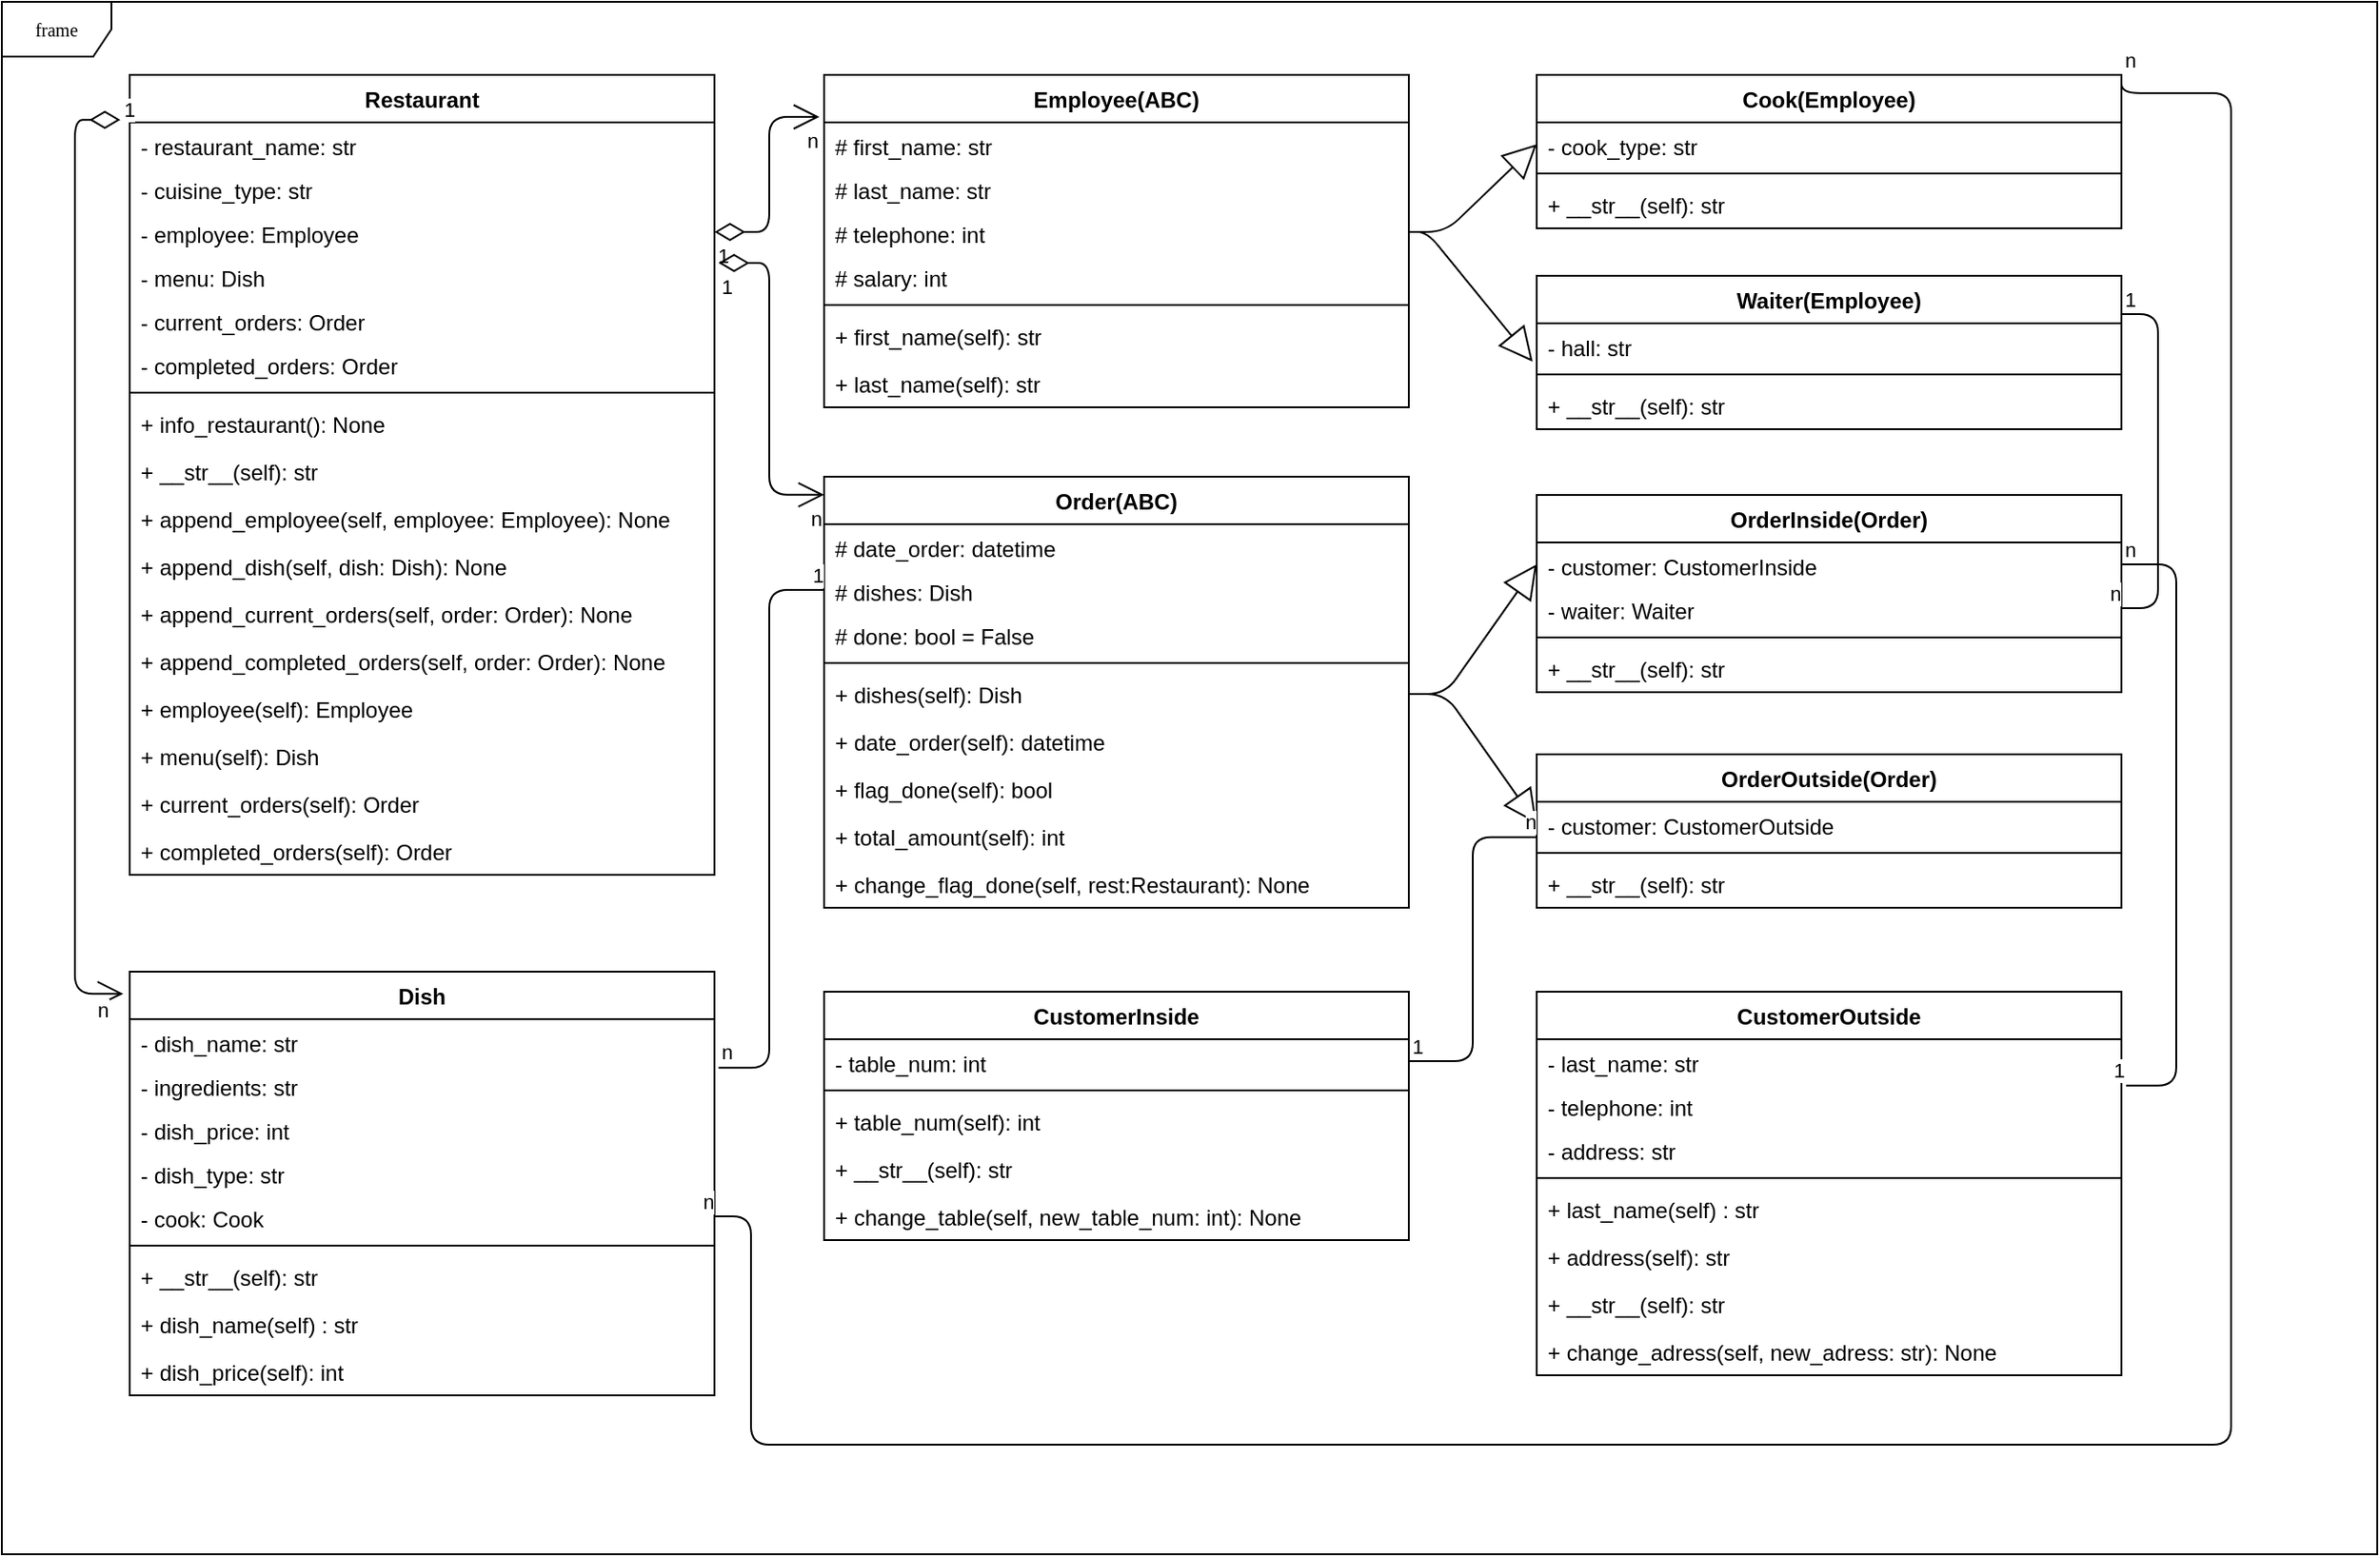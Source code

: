 <mxfile version="14.6.11" type="device"><diagram name="Page-1" id="c4acf3e9-155e-7222-9cf6-157b1a14988f"><mxGraphModel dx="2333" dy="1883" grid="1" gridSize="10" guides="1" tooltips="1" connect="1" arrows="1" fold="1" page="1" pageScale="1" pageWidth="850" pageHeight="1100" background="#ffffff" math="0" shadow="0"><root><mxCell id="0"/><mxCell id="1" parent="0"/><mxCell id="17acba5748e5396b-1" value="frame" style="shape=umlFrame;whiteSpace=wrap;html=1;rounded=0;shadow=0;comic=0;labelBackgroundColor=none;strokeWidth=1;fontFamily=Verdana;fontSize=10;align=center;" parent="1" vertex="1"><mxGeometry x="-120" y="-80" width="1300" height="850" as="geometry"/></mxCell><mxCell id="kHCoqNERjX9AidSTLzaR-5" value="Restaurant" style="swimlane;fontStyle=1;align=center;verticalAlign=top;childLayout=stackLayout;horizontal=1;startSize=26;horizontalStack=0;resizeParent=1;resizeParentMax=0;resizeLast=0;collapsible=1;marginBottom=0;" parent="1" vertex="1"><mxGeometry x="-50" y="-40" width="320" height="438" as="geometry"/></mxCell><mxCell id="kHCoqNERjX9AidSTLzaR-6" value="- restaurant_name: str" style="text;strokeColor=none;fillColor=none;align=left;verticalAlign=top;spacingLeft=4;spacingRight=4;overflow=hidden;rotatable=0;points=[[0,0.5],[1,0.5]];portConstraint=eastwest;" parent="kHCoqNERjX9AidSTLzaR-5" vertex="1"><mxGeometry y="26" width="320" height="24" as="geometry"/></mxCell><mxCell id="kHCoqNERjX9AidSTLzaR-12" value="- cuisine_type: str" style="text;strokeColor=none;fillColor=none;align=left;verticalAlign=top;spacingLeft=4;spacingRight=4;overflow=hidden;rotatable=0;points=[[0,0.5],[1,0.5]];portConstraint=eastwest;" parent="kHCoqNERjX9AidSTLzaR-5" vertex="1"><mxGeometry y="50" width="320" height="24" as="geometry"/></mxCell><mxCell id="kHCoqNERjX9AidSTLzaR-11" value="- employee: Employee" style="text;strokeColor=none;fillColor=none;align=left;verticalAlign=top;spacingLeft=4;spacingRight=4;overflow=hidden;rotatable=0;points=[[0,0.5],[1,0.5]];portConstraint=eastwest;" parent="kHCoqNERjX9AidSTLzaR-5" vertex="1"><mxGeometry y="74" width="320" height="24" as="geometry"/></mxCell><mxCell id="kHCoqNERjX9AidSTLzaR-15" value="- menu: Dish" style="text;strokeColor=none;fillColor=none;align=left;verticalAlign=top;spacingLeft=4;spacingRight=4;overflow=hidden;rotatable=0;points=[[0,0.5],[1,0.5]];portConstraint=eastwest;" parent="kHCoqNERjX9AidSTLzaR-5" vertex="1"><mxGeometry y="98" width="320" height="24" as="geometry"/></mxCell><mxCell id="kHCoqNERjX9AidSTLzaR-14" value="- current_orders: Order" style="text;strokeColor=none;fillColor=none;align=left;verticalAlign=top;spacingLeft=4;spacingRight=4;overflow=hidden;rotatable=0;points=[[0,0.5],[1,0.5]];portConstraint=eastwest;" parent="kHCoqNERjX9AidSTLzaR-5" vertex="1"><mxGeometry y="122" width="320" height="24" as="geometry"/></mxCell><mxCell id="kHCoqNERjX9AidSTLzaR-13" value="- completed_orders: Order" style="text;strokeColor=none;fillColor=none;align=left;verticalAlign=top;spacingLeft=4;spacingRight=4;overflow=hidden;rotatable=0;points=[[0,0.5],[1,0.5]];portConstraint=eastwest;" parent="kHCoqNERjX9AidSTLzaR-5" vertex="1"><mxGeometry y="146" width="320" height="24" as="geometry"/></mxCell><mxCell id="kHCoqNERjX9AidSTLzaR-7" value="" style="line;strokeWidth=1;fillColor=none;align=left;verticalAlign=middle;spacingTop=-1;spacingLeft=3;spacingRight=3;rotatable=0;labelPosition=right;points=[];portConstraint=eastwest;" parent="kHCoqNERjX9AidSTLzaR-5" vertex="1"><mxGeometry y="170" width="320" height="8" as="geometry"/></mxCell><mxCell id="kHCoqNERjX9AidSTLzaR-8" value="+ info_restaurant(): None " style="text;strokeColor=none;fillColor=none;align=left;verticalAlign=top;spacingLeft=4;spacingRight=4;overflow=hidden;rotatable=0;points=[[0,0.5],[1,0.5]];portConstraint=eastwest;" parent="kHCoqNERjX9AidSTLzaR-5" vertex="1"><mxGeometry y="178" width="320" height="26" as="geometry"/></mxCell><mxCell id="kHCoqNERjX9AidSTLzaR-17" value="+ __str__(self): str " style="text;strokeColor=none;fillColor=none;align=left;verticalAlign=top;spacingLeft=4;spacingRight=4;overflow=hidden;rotatable=0;points=[[0,0.5],[1,0.5]];portConstraint=eastwest;" parent="kHCoqNERjX9AidSTLzaR-5" vertex="1"><mxGeometry y="204" width="320" height="26" as="geometry"/></mxCell><mxCell id="kHCoqNERjX9AidSTLzaR-16" value="+ append_employee(self, employee: Employee): None" style="text;strokeColor=none;fillColor=none;align=left;verticalAlign=top;spacingLeft=4;spacingRight=4;overflow=hidden;rotatable=0;points=[[0,0.5],[1,0.5]];portConstraint=eastwest;" parent="kHCoqNERjX9AidSTLzaR-5" vertex="1"><mxGeometry y="230" width="320" height="26" as="geometry"/></mxCell><mxCell id="kHCoqNERjX9AidSTLzaR-31" value="+ append_dish(self, dish: Dish): None" style="text;strokeColor=none;fillColor=none;align=left;verticalAlign=top;spacingLeft=4;spacingRight=4;overflow=hidden;rotatable=0;points=[[0,0.5],[1,0.5]];portConstraint=eastwest;" parent="kHCoqNERjX9AidSTLzaR-5" vertex="1"><mxGeometry y="256" width="320" height="26" as="geometry"/></mxCell><mxCell id="kHCoqNERjX9AidSTLzaR-29" value="+ append_current_orders(self, order: Order): None " style="text;strokeColor=none;fillColor=none;align=left;verticalAlign=top;spacingLeft=4;spacingRight=4;overflow=hidden;rotatable=0;points=[[0,0.5],[1,0.5]];portConstraint=eastwest;" parent="kHCoqNERjX9AidSTLzaR-5" vertex="1"><mxGeometry y="282" width="320" height="26" as="geometry"/></mxCell><mxCell id="kHCoqNERjX9AidSTLzaR-32" value="+ append_completed_orders(self, order: Order): None " style="text;strokeColor=none;fillColor=none;align=left;verticalAlign=top;spacingLeft=4;spacingRight=4;overflow=hidden;rotatable=0;points=[[0,0.5],[1,0.5]];portConstraint=eastwest;" parent="kHCoqNERjX9AidSTLzaR-5" vertex="1"><mxGeometry y="308" width="320" height="26" as="geometry"/></mxCell><mxCell id="kHCoqNERjX9AidSTLzaR-33" value="+ employee(self): Employee" style="text;strokeColor=none;fillColor=none;align=left;verticalAlign=top;spacingLeft=4;spacingRight=4;overflow=hidden;rotatable=0;points=[[0,0.5],[1,0.5]];portConstraint=eastwest;" parent="kHCoqNERjX9AidSTLzaR-5" vertex="1"><mxGeometry y="334" width="320" height="26" as="geometry"/></mxCell><mxCell id="kHCoqNERjX9AidSTLzaR-34" value="+ menu(self): Dish" style="text;strokeColor=none;fillColor=none;align=left;verticalAlign=top;spacingLeft=4;spacingRight=4;overflow=hidden;rotatable=0;points=[[0,0.5],[1,0.5]];portConstraint=eastwest;" parent="kHCoqNERjX9AidSTLzaR-5" vertex="1"><mxGeometry y="360" width="320" height="26" as="geometry"/></mxCell><mxCell id="kHCoqNERjX9AidSTLzaR-30" value="+ current_orders(self): Order" style="text;strokeColor=none;fillColor=none;align=left;verticalAlign=top;spacingLeft=4;spacingRight=4;overflow=hidden;rotatable=0;points=[[0,0.5],[1,0.5]];portConstraint=eastwest;" parent="kHCoqNERjX9AidSTLzaR-5" vertex="1"><mxGeometry y="386" width="320" height="26" as="geometry"/></mxCell><mxCell id="kHCoqNERjX9AidSTLzaR-35" value="+ completed_orders(self): Order" style="text;strokeColor=none;fillColor=none;align=left;verticalAlign=top;spacingLeft=4;spacingRight=4;overflow=hidden;rotatable=0;points=[[0,0.5],[1,0.5]];portConstraint=eastwest;" parent="kHCoqNERjX9AidSTLzaR-5" vertex="1"><mxGeometry y="412" width="320" height="26" as="geometry"/></mxCell><mxCell id="kHCoqNERjX9AidSTLzaR-36" value="CustomerOutside" style="swimlane;fontStyle=1;align=center;verticalAlign=top;childLayout=stackLayout;horizontal=1;startSize=26;horizontalStack=0;resizeParent=1;resizeParentMax=0;resizeLast=0;collapsible=1;marginBottom=0;" parent="1" vertex="1"><mxGeometry x="720" y="462" width="320" height="210" as="geometry"/></mxCell><mxCell id="kHCoqNERjX9AidSTLzaR-37" value="- last_name: str" style="text;strokeColor=none;fillColor=none;align=left;verticalAlign=top;spacingLeft=4;spacingRight=4;overflow=hidden;rotatable=0;points=[[0,0.5],[1,0.5]];portConstraint=eastwest;" parent="kHCoqNERjX9AidSTLzaR-36" vertex="1"><mxGeometry y="26" width="320" height="24" as="geometry"/></mxCell><mxCell id="kHCoqNERjX9AidSTLzaR-38" value="- telephone: int" style="text;strokeColor=none;fillColor=none;align=left;verticalAlign=top;spacingLeft=4;spacingRight=4;overflow=hidden;rotatable=0;points=[[0,0.5],[1,0.5]];portConstraint=eastwest;" parent="kHCoqNERjX9AidSTLzaR-36" vertex="1"><mxGeometry y="50" width="320" height="24" as="geometry"/></mxCell><mxCell id="kHCoqNERjX9AidSTLzaR-39" value="- address: str" style="text;strokeColor=none;fillColor=none;align=left;verticalAlign=top;spacingLeft=4;spacingRight=4;overflow=hidden;rotatable=0;points=[[0,0.5],[1,0.5]];portConstraint=eastwest;" parent="kHCoqNERjX9AidSTLzaR-36" vertex="1"><mxGeometry y="74" width="320" height="24" as="geometry"/></mxCell><mxCell id="kHCoqNERjX9AidSTLzaR-43" value="" style="line;strokeWidth=1;fillColor=none;align=left;verticalAlign=middle;spacingTop=-1;spacingLeft=3;spacingRight=3;rotatable=0;labelPosition=right;points=[];portConstraint=eastwest;" parent="kHCoqNERjX9AidSTLzaR-36" vertex="1"><mxGeometry y="98" width="320" height="8" as="geometry"/></mxCell><mxCell id="kHCoqNERjX9AidSTLzaR-44" value="+ last_name(self) : str" style="text;strokeColor=none;fillColor=none;align=left;verticalAlign=top;spacingLeft=4;spacingRight=4;overflow=hidden;rotatable=0;points=[[0,0.5],[1,0.5]];portConstraint=eastwest;" parent="kHCoqNERjX9AidSTLzaR-36" vertex="1"><mxGeometry y="106" width="320" height="26" as="geometry"/></mxCell><mxCell id="kHCoqNERjX9AidSTLzaR-45" value="+ address(self): str " style="text;strokeColor=none;fillColor=none;align=left;verticalAlign=top;spacingLeft=4;spacingRight=4;overflow=hidden;rotatable=0;points=[[0,0.5],[1,0.5]];portConstraint=eastwest;" parent="kHCoqNERjX9AidSTLzaR-36" vertex="1"><mxGeometry y="132" width="320" height="26" as="geometry"/></mxCell><mxCell id="kHCoqNERjX9AidSTLzaR-46" value="+ __str__(self): str" style="text;strokeColor=none;fillColor=none;align=left;verticalAlign=top;spacingLeft=4;spacingRight=4;overflow=hidden;rotatable=0;points=[[0,0.5],[1,0.5]];portConstraint=eastwest;" parent="kHCoqNERjX9AidSTLzaR-36" vertex="1"><mxGeometry y="158" width="320" height="26" as="geometry"/></mxCell><mxCell id="kHCoqNERjX9AidSTLzaR-47" value="+ change_adress(self, new_adress: str): None" style="text;strokeColor=none;fillColor=none;align=left;verticalAlign=top;spacingLeft=4;spacingRight=4;overflow=hidden;rotatable=0;points=[[0,0.5],[1,0.5]];portConstraint=eastwest;" parent="kHCoqNERjX9AidSTLzaR-36" vertex="1"><mxGeometry y="184" width="320" height="26" as="geometry"/></mxCell><mxCell id="kHCoqNERjX9AidSTLzaR-54" value="CustomerInside" style="swimlane;fontStyle=1;align=center;verticalAlign=top;childLayout=stackLayout;horizontal=1;startSize=26;horizontalStack=0;resizeParent=1;resizeParentMax=0;resizeLast=0;collapsible=1;marginBottom=0;" parent="1" vertex="1"><mxGeometry x="330" y="462" width="320" height="136" as="geometry"/></mxCell><mxCell id="kHCoqNERjX9AidSTLzaR-55" value="- table_num: int" style="text;strokeColor=none;fillColor=none;align=left;verticalAlign=top;spacingLeft=4;spacingRight=4;overflow=hidden;rotatable=0;points=[[0,0.5],[1,0.5]];portConstraint=eastwest;" parent="kHCoqNERjX9AidSTLzaR-54" vertex="1"><mxGeometry y="26" width="320" height="24" as="geometry"/></mxCell><mxCell id="kHCoqNERjX9AidSTLzaR-58" value="" style="line;strokeWidth=1;fillColor=none;align=left;verticalAlign=middle;spacingTop=-1;spacingLeft=3;spacingRight=3;rotatable=0;labelPosition=right;points=[];portConstraint=eastwest;" parent="kHCoqNERjX9AidSTLzaR-54" vertex="1"><mxGeometry y="50" width="320" height="8" as="geometry"/></mxCell><mxCell id="kHCoqNERjX9AidSTLzaR-59" value="+ table_num(self): int" style="text;strokeColor=none;fillColor=none;align=left;verticalAlign=top;spacingLeft=4;spacingRight=4;overflow=hidden;rotatable=0;points=[[0,0.5],[1,0.5]];portConstraint=eastwest;" parent="kHCoqNERjX9AidSTLzaR-54" vertex="1"><mxGeometry y="58" width="320" height="26" as="geometry"/></mxCell><mxCell id="kHCoqNERjX9AidSTLzaR-61" value="+ __str__(self): str" style="text;strokeColor=none;fillColor=none;align=left;verticalAlign=top;spacingLeft=4;spacingRight=4;overflow=hidden;rotatable=0;points=[[0,0.5],[1,0.5]];portConstraint=eastwest;" parent="kHCoqNERjX9AidSTLzaR-54" vertex="1"><mxGeometry y="84" width="320" height="26" as="geometry"/></mxCell><mxCell id="kHCoqNERjX9AidSTLzaR-62" value="+ change_table(self, new_table_num: int): None" style="text;strokeColor=none;fillColor=none;align=left;verticalAlign=top;spacingLeft=4;spacingRight=4;overflow=hidden;rotatable=0;points=[[0,0.5],[1,0.5]];portConstraint=eastwest;" parent="kHCoqNERjX9AidSTLzaR-54" vertex="1"><mxGeometry y="110" width="320" height="26" as="geometry"/></mxCell><mxCell id="kHCoqNERjX9AidSTLzaR-73" value="Cook(Employee)" style="swimlane;fontStyle=1;align=center;verticalAlign=top;childLayout=stackLayout;horizontal=1;startSize=26;horizontalStack=0;resizeParent=1;resizeParentMax=0;resizeLast=0;collapsible=1;marginBottom=0;" parent="1" vertex="1"><mxGeometry x="720" y="-40" width="320" height="84" as="geometry"/></mxCell><mxCell id="kHCoqNERjX9AidSTLzaR-77" value="- cook_type: str" style="text;strokeColor=none;fillColor=none;align=left;verticalAlign=top;spacingLeft=4;spacingRight=4;overflow=hidden;rotatable=0;points=[[0,0.5],[1,0.5]];portConstraint=eastwest;" parent="kHCoqNERjX9AidSTLzaR-73" vertex="1"><mxGeometry y="26" width="320" height="24" as="geometry"/></mxCell><mxCell id="kHCoqNERjX9AidSTLzaR-78" value="" style="line;strokeWidth=1;fillColor=none;align=left;verticalAlign=middle;spacingTop=-1;spacingLeft=3;spacingRight=3;rotatable=0;labelPosition=right;points=[];portConstraint=eastwest;" parent="kHCoqNERjX9AidSTLzaR-73" vertex="1"><mxGeometry y="50" width="320" height="8" as="geometry"/></mxCell><mxCell id="kHCoqNERjX9AidSTLzaR-82" value="+ __str__(self): str" style="text;strokeColor=none;fillColor=none;align=left;verticalAlign=top;spacingLeft=4;spacingRight=4;overflow=hidden;rotatable=0;points=[[0,0.5],[1,0.5]];portConstraint=eastwest;" parent="kHCoqNERjX9AidSTLzaR-73" vertex="1"><mxGeometry y="58" width="320" height="26" as="geometry"/></mxCell><mxCell id="kHCoqNERjX9AidSTLzaR-83" value="Waiter(Employee)" style="swimlane;fontStyle=1;align=center;verticalAlign=top;childLayout=stackLayout;horizontal=1;startSize=26;horizontalStack=0;resizeParent=1;resizeParentMax=0;resizeLast=0;collapsible=1;marginBottom=0;" parent="1" vertex="1"><mxGeometry x="720" y="70" width="320" height="84" as="geometry"/></mxCell><mxCell id="kHCoqNERjX9AidSTLzaR-84" value="- hall: str" style="text;strokeColor=none;fillColor=none;align=left;verticalAlign=top;spacingLeft=4;spacingRight=4;overflow=hidden;rotatable=0;points=[[0,0.5],[1,0.5]];portConstraint=eastwest;" parent="kHCoqNERjX9AidSTLzaR-83" vertex="1"><mxGeometry y="26" width="320" height="24" as="geometry"/></mxCell><mxCell id="kHCoqNERjX9AidSTLzaR-85" value="" style="line;strokeWidth=1;fillColor=none;align=left;verticalAlign=middle;spacingTop=-1;spacingLeft=3;spacingRight=3;rotatable=0;labelPosition=right;points=[];portConstraint=eastwest;" parent="kHCoqNERjX9AidSTLzaR-83" vertex="1"><mxGeometry y="50" width="320" height="8" as="geometry"/></mxCell><mxCell id="kHCoqNERjX9AidSTLzaR-86" value="+ __str__(self): str" style="text;strokeColor=none;fillColor=none;align=left;verticalAlign=top;spacingLeft=4;spacingRight=4;overflow=hidden;rotatable=0;points=[[0,0.5],[1,0.5]];portConstraint=eastwest;" parent="kHCoqNERjX9AidSTLzaR-83" vertex="1"><mxGeometry y="58" width="320" height="26" as="geometry"/></mxCell><mxCell id="kHCoqNERjX9AidSTLzaR-87" value="Dish" style="swimlane;fontStyle=1;align=center;verticalAlign=top;childLayout=stackLayout;horizontal=1;startSize=26;horizontalStack=0;resizeParent=1;resizeParentMax=0;resizeLast=0;collapsible=1;marginBottom=0;" parent="1" vertex="1"><mxGeometry x="-50" y="451" width="320" height="232" as="geometry"/></mxCell><mxCell id="kHCoqNERjX9AidSTLzaR-88" value="- dish_name: str" style="text;strokeColor=none;fillColor=none;align=left;verticalAlign=top;spacingLeft=4;spacingRight=4;overflow=hidden;rotatable=0;points=[[0,0.5],[1,0.5]];portConstraint=eastwest;" parent="kHCoqNERjX9AidSTLzaR-87" vertex="1"><mxGeometry y="26" width="320" height="24" as="geometry"/></mxCell><mxCell id="kHCoqNERjX9AidSTLzaR-89" value="- ingredients: str" style="text;strokeColor=none;fillColor=none;align=left;verticalAlign=top;spacingLeft=4;spacingRight=4;overflow=hidden;rotatable=0;points=[[0,0.5],[1,0.5]];portConstraint=eastwest;" parent="kHCoqNERjX9AidSTLzaR-87" vertex="1"><mxGeometry y="50" width="320" height="24" as="geometry"/></mxCell><mxCell id="kHCoqNERjX9AidSTLzaR-90" value="- dish_price: int" style="text;strokeColor=none;fillColor=none;align=left;verticalAlign=top;spacingLeft=4;spacingRight=4;overflow=hidden;rotatable=0;points=[[0,0.5],[1,0.5]];portConstraint=eastwest;" parent="kHCoqNERjX9AidSTLzaR-87" vertex="1"><mxGeometry y="74" width="320" height="24" as="geometry"/></mxCell><mxCell id="kHCoqNERjX9AidSTLzaR-96" value="- dish_type: str" style="text;strokeColor=none;fillColor=none;align=left;verticalAlign=top;spacingLeft=4;spacingRight=4;overflow=hidden;rotatable=0;points=[[0,0.5],[1,0.5]];portConstraint=eastwest;" parent="kHCoqNERjX9AidSTLzaR-87" vertex="1"><mxGeometry y="98" width="320" height="24" as="geometry"/></mxCell><mxCell id="kHCoqNERjX9AidSTLzaR-99" value="- cook: Cook" style="text;strokeColor=none;fillColor=none;align=left;verticalAlign=top;spacingLeft=4;spacingRight=4;overflow=hidden;rotatable=0;points=[[0,0.5],[1,0.5]];portConstraint=eastwest;" parent="kHCoqNERjX9AidSTLzaR-87" vertex="1"><mxGeometry y="122" width="320" height="24" as="geometry"/></mxCell><mxCell id="kHCoqNERjX9AidSTLzaR-91" value="" style="line;strokeWidth=1;fillColor=none;align=left;verticalAlign=middle;spacingTop=-1;spacingLeft=3;spacingRight=3;rotatable=0;labelPosition=right;points=[];portConstraint=eastwest;" parent="kHCoqNERjX9AidSTLzaR-87" vertex="1"><mxGeometry y="146" width="320" height="8" as="geometry"/></mxCell><mxCell id="kHCoqNERjX9AidSTLzaR-94" value="+ __str__(self): str" style="text;strokeColor=none;fillColor=none;align=left;verticalAlign=top;spacingLeft=4;spacingRight=4;overflow=hidden;rotatable=0;points=[[0,0.5],[1,0.5]];portConstraint=eastwest;" parent="kHCoqNERjX9AidSTLzaR-87" vertex="1"><mxGeometry y="154" width="320" height="26" as="geometry"/></mxCell><mxCell id="kHCoqNERjX9AidSTLzaR-92" value="+ dish_name(self) : str" style="text;strokeColor=none;fillColor=none;align=left;verticalAlign=top;spacingLeft=4;spacingRight=4;overflow=hidden;rotatable=0;points=[[0,0.5],[1,0.5]];portConstraint=eastwest;" parent="kHCoqNERjX9AidSTLzaR-87" vertex="1"><mxGeometry y="180" width="320" height="26" as="geometry"/></mxCell><mxCell id="kHCoqNERjX9AidSTLzaR-93" value="+ dish_price(self): int " style="text;strokeColor=none;fillColor=none;align=left;verticalAlign=top;spacingLeft=4;spacingRight=4;overflow=hidden;rotatable=0;points=[[0,0.5],[1,0.5]];portConstraint=eastwest;" parent="kHCoqNERjX9AidSTLzaR-87" vertex="1"><mxGeometry y="206" width="320" height="26" as="geometry"/></mxCell><mxCell id="kHCoqNERjX9AidSTLzaR-100" value="Order(ABC)" style="swimlane;fontStyle=1;align=center;verticalAlign=top;childLayout=stackLayout;horizontal=1;startSize=26;horizontalStack=0;resizeParent=1;resizeParentMax=0;resizeLast=0;collapsible=1;marginBottom=0;" parent="1" vertex="1"><mxGeometry x="330" y="180" width="320" height="236" as="geometry"/></mxCell><mxCell id="kHCoqNERjX9AidSTLzaR-101" value="# date_order: datetime" style="text;strokeColor=none;fillColor=none;align=left;verticalAlign=top;spacingLeft=4;spacingRight=4;overflow=hidden;rotatable=0;points=[[0,0.5],[1,0.5]];portConstraint=eastwest;" parent="kHCoqNERjX9AidSTLzaR-100" vertex="1"><mxGeometry y="26" width="320" height="24" as="geometry"/></mxCell><mxCell id="kHCoqNERjX9AidSTLzaR-102" value="# dishes: Dish" style="text;strokeColor=none;fillColor=none;align=left;verticalAlign=top;spacingLeft=4;spacingRight=4;overflow=hidden;rotatable=0;points=[[0,0.5],[1,0.5]];portConstraint=eastwest;" parent="kHCoqNERjX9AidSTLzaR-100" vertex="1"><mxGeometry y="50" width="320" height="24" as="geometry"/></mxCell><mxCell id="kHCoqNERjX9AidSTLzaR-103" value="# done: bool = False" style="text;strokeColor=none;fillColor=none;align=left;verticalAlign=top;spacingLeft=4;spacingRight=4;overflow=hidden;rotatable=0;points=[[0,0.5],[1,0.5]];portConstraint=eastwest;" parent="kHCoqNERjX9AidSTLzaR-100" vertex="1"><mxGeometry y="74" width="320" height="24" as="geometry"/></mxCell><mxCell id="kHCoqNERjX9AidSTLzaR-105" value="" style="line;strokeWidth=1;fillColor=none;align=left;verticalAlign=middle;spacingTop=-1;spacingLeft=3;spacingRight=3;rotatable=0;labelPosition=right;points=[];portConstraint=eastwest;" parent="kHCoqNERjX9AidSTLzaR-100" vertex="1"><mxGeometry y="98" width="320" height="8" as="geometry"/></mxCell><mxCell id="kHCoqNERjX9AidSTLzaR-106" value="+ dishes(self): Dish" style="text;strokeColor=none;fillColor=none;align=left;verticalAlign=top;spacingLeft=4;spacingRight=4;overflow=hidden;rotatable=0;points=[[0,0.5],[1,0.5]];portConstraint=eastwest;" parent="kHCoqNERjX9AidSTLzaR-100" vertex="1"><mxGeometry y="106" width="320" height="26" as="geometry"/></mxCell><mxCell id="kHCoqNERjX9AidSTLzaR-108" value="+ date_order(self): datetime" style="text;strokeColor=none;fillColor=none;align=left;verticalAlign=top;spacingLeft=4;spacingRight=4;overflow=hidden;rotatable=0;points=[[0,0.5],[1,0.5]];portConstraint=eastwest;" parent="kHCoqNERjX9AidSTLzaR-100" vertex="1"><mxGeometry y="132" width="320" height="26" as="geometry"/></mxCell><mxCell id="kHCoqNERjX9AidSTLzaR-107" value="+ flag_done(self): bool" style="text;strokeColor=none;fillColor=none;align=left;verticalAlign=top;spacingLeft=4;spacingRight=4;overflow=hidden;rotatable=0;points=[[0,0.5],[1,0.5]];portConstraint=eastwest;" parent="kHCoqNERjX9AidSTLzaR-100" vertex="1"><mxGeometry y="158" width="320" height="26" as="geometry"/></mxCell><mxCell id="kHCoqNERjX9AidSTLzaR-110" value="+ total_amount(self): int" style="text;strokeColor=none;fillColor=none;align=left;verticalAlign=top;spacingLeft=4;spacingRight=4;overflow=hidden;rotatable=0;points=[[0,0.5],[1,0.5]];portConstraint=eastwest;" parent="kHCoqNERjX9AidSTLzaR-100" vertex="1"><mxGeometry y="184" width="320" height="26" as="geometry"/></mxCell><mxCell id="kHCoqNERjX9AidSTLzaR-109" value="+ change_flag_done(self, rest:Restaurant): None" style="text;strokeColor=none;fillColor=none;align=left;verticalAlign=top;spacingLeft=4;spacingRight=4;overflow=hidden;rotatable=0;points=[[0,0.5],[1,0.5]];portConstraint=eastwest;" parent="kHCoqNERjX9AidSTLzaR-100" vertex="1"><mxGeometry y="210" width="320" height="26" as="geometry"/></mxCell><mxCell id="kHCoqNERjX9AidSTLzaR-111" value="OrderInside(Order)" style="swimlane;fontStyle=1;align=center;verticalAlign=top;childLayout=stackLayout;horizontal=1;startSize=26;horizontalStack=0;resizeParent=1;resizeParentMax=0;resizeLast=0;collapsible=1;marginBottom=0;" parent="1" vertex="1"><mxGeometry x="720" y="190" width="320" height="108" as="geometry"/></mxCell><mxCell id="kHCoqNERjX9AidSTLzaR-115" value="- customer: CustomerInside" style="text;strokeColor=none;fillColor=none;align=left;verticalAlign=top;spacingLeft=4;spacingRight=4;overflow=hidden;rotatable=0;points=[[0,0.5],[1,0.5]];portConstraint=eastwest;" parent="kHCoqNERjX9AidSTLzaR-111" vertex="1"><mxGeometry y="26" width="320" height="24" as="geometry"/></mxCell><mxCell id="kHCoqNERjX9AidSTLzaR-112" value="- waiter: Waiter" style="text;strokeColor=none;fillColor=none;align=left;verticalAlign=top;spacingLeft=4;spacingRight=4;overflow=hidden;rotatable=0;points=[[0,0.5],[1,0.5]];portConstraint=eastwest;" parent="kHCoqNERjX9AidSTLzaR-111" vertex="1"><mxGeometry y="50" width="320" height="24" as="geometry"/></mxCell><mxCell id="kHCoqNERjX9AidSTLzaR-113" value="" style="line;strokeWidth=1;fillColor=none;align=left;verticalAlign=middle;spacingTop=-1;spacingLeft=3;spacingRight=3;rotatable=0;labelPosition=right;points=[];portConstraint=eastwest;" parent="kHCoqNERjX9AidSTLzaR-111" vertex="1"><mxGeometry y="74" width="320" height="8" as="geometry"/></mxCell><mxCell id="kHCoqNERjX9AidSTLzaR-114" value="+ __str__(self): str" style="text;strokeColor=none;fillColor=none;align=left;verticalAlign=top;spacingLeft=4;spacingRight=4;overflow=hidden;rotatable=0;points=[[0,0.5],[1,0.5]];portConstraint=eastwest;" parent="kHCoqNERjX9AidSTLzaR-111" vertex="1"><mxGeometry y="82" width="320" height="26" as="geometry"/></mxCell><mxCell id="kHCoqNERjX9AidSTLzaR-116" value="OrderOutside(Order)" style="swimlane;fontStyle=1;align=center;verticalAlign=top;childLayout=stackLayout;horizontal=1;startSize=26;horizontalStack=0;resizeParent=1;resizeParentMax=0;resizeLast=0;collapsible=1;marginBottom=0;" parent="1" vertex="1"><mxGeometry x="720" y="332" width="320" height="84" as="geometry"/></mxCell><mxCell id="kHCoqNERjX9AidSTLzaR-117" value="- customer: CustomerOutside" style="text;strokeColor=none;fillColor=none;align=left;verticalAlign=top;spacingLeft=4;spacingRight=4;overflow=hidden;rotatable=0;points=[[0,0.5],[1,0.5]];portConstraint=eastwest;" parent="kHCoqNERjX9AidSTLzaR-116" vertex="1"><mxGeometry y="26" width="320" height="24" as="geometry"/></mxCell><mxCell id="kHCoqNERjX9AidSTLzaR-119" value="" style="line;strokeWidth=1;fillColor=none;align=left;verticalAlign=middle;spacingTop=-1;spacingLeft=3;spacingRight=3;rotatable=0;labelPosition=right;points=[];portConstraint=eastwest;" parent="kHCoqNERjX9AidSTLzaR-116" vertex="1"><mxGeometry y="50" width="320" height="8" as="geometry"/></mxCell><mxCell id="kHCoqNERjX9AidSTLzaR-120" value="+ __str__(self): str" style="text;strokeColor=none;fillColor=none;align=left;verticalAlign=top;spacingLeft=4;spacingRight=4;overflow=hidden;rotatable=0;points=[[0,0.5],[1,0.5]];portConstraint=eastwest;" parent="kHCoqNERjX9AidSTLzaR-116" vertex="1"><mxGeometry y="58" width="320" height="26" as="geometry"/></mxCell><mxCell id="kHCoqNERjX9AidSTLzaR-121" value="" style="endArrow=block;endSize=16;endFill=0;html=1;entryX=0;entryY=0.5;entryDx=0;entryDy=0;exitX=1;exitY=0.5;exitDx=0;exitDy=0;" parent="1" source="kHCoqNERjX9AidSTLzaR-106" target="kHCoqNERjX9AidSTLzaR-115" edge="1"><mxGeometry width="160" relative="1" as="geometry"><mxPoint x="430" y="510" as="sourcePoint"/><mxPoint x="590" y="510" as="targetPoint"/><Array as="points"><mxPoint x="670" y="299"/></Array></mxGeometry></mxCell><mxCell id="kHCoqNERjX9AidSTLzaR-122" value="" style="endArrow=block;endSize=16;endFill=0;html=1;exitX=1;exitY=0.5;exitDx=0;exitDy=0;entryX=0;entryY=0.5;entryDx=0;entryDy=0;" parent="1" source="kHCoqNERjX9AidSTLzaR-106" target="kHCoqNERjX9AidSTLzaR-117" edge="1"><mxGeometry width="160" relative="1" as="geometry"><mxPoint x="430" y="510" as="sourcePoint"/><mxPoint x="590" y="510" as="targetPoint"/><Array as="points"><mxPoint x="670" y="299"/></Array></mxGeometry></mxCell><mxCell id="kHCoqNERjX9AidSTLzaR-63" value="Employee(ABC)" style="swimlane;fontStyle=1;align=center;verticalAlign=top;childLayout=stackLayout;horizontal=1;startSize=26;horizontalStack=0;resizeParent=1;resizeParentMax=0;resizeLast=0;collapsible=1;marginBottom=0;" parent="1" vertex="1"><mxGeometry x="330" y="-40" width="320" height="182" as="geometry"/></mxCell><mxCell id="kHCoqNERjX9AidSTLzaR-64" value="# first_name: str" style="text;strokeColor=none;fillColor=none;align=left;verticalAlign=top;spacingLeft=4;spacingRight=4;overflow=hidden;rotatable=0;points=[[0,0.5],[1,0.5]];portConstraint=eastwest;" parent="kHCoqNERjX9AidSTLzaR-63" vertex="1"><mxGeometry y="26" width="320" height="24" as="geometry"/></mxCell><mxCell id="kHCoqNERjX9AidSTLzaR-65" value="# last_name: str" style="text;strokeColor=none;fillColor=none;align=left;verticalAlign=top;spacingLeft=4;spacingRight=4;overflow=hidden;rotatable=0;points=[[0,0.5],[1,0.5]];portConstraint=eastwest;" parent="kHCoqNERjX9AidSTLzaR-63" vertex="1"><mxGeometry y="50" width="320" height="24" as="geometry"/></mxCell><mxCell id="kHCoqNERjX9AidSTLzaR-66" value="# telephone: int" style="text;strokeColor=none;fillColor=none;align=left;verticalAlign=top;spacingLeft=4;spacingRight=4;overflow=hidden;rotatable=0;points=[[0,0.5],[1,0.5]];portConstraint=eastwest;" parent="kHCoqNERjX9AidSTLzaR-63" vertex="1"><mxGeometry y="74" width="320" height="24" as="geometry"/></mxCell><mxCell id="kHCoqNERjX9AidSTLzaR-72" value="# salary: int" style="text;strokeColor=none;fillColor=none;align=left;verticalAlign=top;spacingLeft=4;spacingRight=4;overflow=hidden;rotatable=0;points=[[0,0.5],[1,0.5]];portConstraint=eastwest;" parent="kHCoqNERjX9AidSTLzaR-63" vertex="1"><mxGeometry y="98" width="320" height="24" as="geometry"/></mxCell><mxCell id="kHCoqNERjX9AidSTLzaR-67" value="" style="line;strokeWidth=1;fillColor=none;align=left;verticalAlign=middle;spacingTop=-1;spacingLeft=3;spacingRight=3;rotatable=0;labelPosition=right;points=[];portConstraint=eastwest;" parent="kHCoqNERjX9AidSTLzaR-63" vertex="1"><mxGeometry y="122" width="320" height="8" as="geometry"/></mxCell><mxCell id="kHCoqNERjX9AidSTLzaR-68" value="+ first_name(self): str" style="text;strokeColor=none;fillColor=none;align=left;verticalAlign=top;spacingLeft=4;spacingRight=4;overflow=hidden;rotatable=0;points=[[0,0.5],[1,0.5]];portConstraint=eastwest;" parent="kHCoqNERjX9AidSTLzaR-63" vertex="1"><mxGeometry y="130" width="320" height="26" as="geometry"/></mxCell><mxCell id="kHCoqNERjX9AidSTLzaR-69" value="+ last_name(self): str" style="text;strokeColor=none;fillColor=none;align=left;verticalAlign=top;spacingLeft=4;spacingRight=4;overflow=hidden;rotatable=0;points=[[0,0.5],[1,0.5]];portConstraint=eastwest;" parent="kHCoqNERjX9AidSTLzaR-63" vertex="1"><mxGeometry y="156" width="320" height="26" as="geometry"/></mxCell><mxCell id="kHCoqNERjX9AidSTLzaR-123" value="" style="endArrow=block;endSize=16;endFill=0;html=1;exitX=1;exitY=0.5;exitDx=0;exitDy=0;entryX=-0.007;entryY=0.875;entryDx=0;entryDy=0;entryPerimeter=0;" parent="1" source="kHCoqNERjX9AidSTLzaR-66" target="kHCoqNERjX9AidSTLzaR-84" edge="1"><mxGeometry width="160" relative="1" as="geometry"><mxPoint x="660" y="569" as="sourcePoint"/><mxPoint x="730" y="628" as="targetPoint"/><Array as="points"><mxPoint x="660" y="46"/></Array></mxGeometry></mxCell><mxCell id="kHCoqNERjX9AidSTLzaR-124" value="" style="endArrow=block;endSize=16;endFill=0;html=1;exitX=1;exitY=0.5;exitDx=0;exitDy=0;entryX=0;entryY=0.5;entryDx=0;entryDy=0;" parent="1" source="kHCoqNERjX9AidSTLzaR-66" target="kHCoqNERjX9AidSTLzaR-77" edge="1"><mxGeometry width="160" relative="1" as="geometry"><mxPoint x="670" y="579" as="sourcePoint"/><mxPoint x="740" y="638" as="targetPoint"/><Array as="points"><mxPoint x="670" y="46"/></Array></mxGeometry></mxCell><mxCell id="kHCoqNERjX9AidSTLzaR-127" value="" style="endArrow=none;html=1;edgeStyle=orthogonalEdgeStyle;exitX=1;exitY=0.5;exitDx=0;exitDy=0;entryX=1.008;entryY=1.058;entryDx=0;entryDy=0;entryPerimeter=0;" parent="1" source="kHCoqNERjX9AidSTLzaR-115" target="kHCoqNERjX9AidSTLzaR-37" edge="1"><mxGeometry relative="1" as="geometry"><mxPoint x="590" y="170" as="sourcePoint"/><mxPoint x="750" y="170" as="targetPoint"/><Array as="points"><mxPoint x="1070" y="228"/><mxPoint x="1070" y="513"/></Array></mxGeometry></mxCell><mxCell id="kHCoqNERjX9AidSTLzaR-128" value="n" style="edgeLabel;resizable=0;html=1;align=left;verticalAlign=bottom;" parent="kHCoqNERjX9AidSTLzaR-127" connectable="0" vertex="1"><mxGeometry x="-1" relative="1" as="geometry"/></mxCell><mxCell id="kHCoqNERjX9AidSTLzaR-129" value="1" style="edgeLabel;resizable=0;html=1;align=right;verticalAlign=bottom;" parent="kHCoqNERjX9AidSTLzaR-127" connectable="0" vertex="1"><mxGeometry x="1" relative="1" as="geometry"/></mxCell><mxCell id="kHCoqNERjX9AidSTLzaR-134" value="" style="endArrow=none;html=1;edgeStyle=orthogonalEdgeStyle;exitX=1;exitY=0.5;exitDx=0;exitDy=0;entryX=0.001;entryY=0.808;entryDx=0;entryDy=0;entryPerimeter=0;" parent="1" source="kHCoqNERjX9AidSTLzaR-55" target="kHCoqNERjX9AidSTLzaR-117" edge="1"><mxGeometry relative="1" as="geometry"><mxPoint x="560" y="420" as="sourcePoint"/><mxPoint x="700" y="400" as="targetPoint"/></mxGeometry></mxCell><mxCell id="kHCoqNERjX9AidSTLzaR-135" value="1" style="edgeLabel;resizable=0;html=1;align=left;verticalAlign=bottom;" parent="kHCoqNERjX9AidSTLzaR-134" connectable="0" vertex="1"><mxGeometry x="-1" relative="1" as="geometry"/></mxCell><mxCell id="kHCoqNERjX9AidSTLzaR-136" value="n" style="edgeLabel;resizable=0;html=1;align=right;verticalAlign=bottom;" parent="kHCoqNERjX9AidSTLzaR-134" connectable="0" vertex="1"><mxGeometry x="1" relative="1" as="geometry"/></mxCell><mxCell id="kHCoqNERjX9AidSTLzaR-137" value="" style="endArrow=none;html=1;edgeStyle=orthogonalEdgeStyle;exitX=1.007;exitY=0.108;exitDx=0;exitDy=0;exitPerimeter=0;entryX=0;entryY=0.5;entryDx=0;entryDy=0;" parent="1" source="kHCoqNERjX9AidSTLzaR-89" target="kHCoqNERjX9AidSTLzaR-102" edge="1"><mxGeometry relative="1" as="geometry"><mxPoint x="370" y="430" as="sourcePoint"/><mxPoint x="530" y="430" as="targetPoint"/></mxGeometry></mxCell><mxCell id="kHCoqNERjX9AidSTLzaR-138" value="n" style="edgeLabel;resizable=0;html=1;align=left;verticalAlign=bottom;" parent="kHCoqNERjX9AidSTLzaR-137" connectable="0" vertex="1"><mxGeometry x="-1" relative="1" as="geometry"/></mxCell><mxCell id="kHCoqNERjX9AidSTLzaR-139" value="1" style="edgeLabel;resizable=0;html=1;align=right;verticalAlign=bottom;" parent="kHCoqNERjX9AidSTLzaR-137" connectable="0" vertex="1"><mxGeometry x="1" relative="1" as="geometry"/></mxCell><mxCell id="kHCoqNERjX9AidSTLzaR-140" value="" style="endArrow=open;html=1;endSize=12;startArrow=diamondThin;startSize=14;startFill=0;edgeStyle=orthogonalEdgeStyle;exitX=1;exitY=0.5;exitDx=0;exitDy=0;entryX=-0.008;entryY=-0.125;entryDx=0;entryDy=0;entryPerimeter=0;" parent="1" source="kHCoqNERjX9AidSTLzaR-11" target="kHCoqNERjX9AidSTLzaR-64" edge="1"><mxGeometry relative="1" as="geometry"><mxPoint x="370" y="220" as="sourcePoint"/><mxPoint x="530" y="220" as="targetPoint"/></mxGeometry></mxCell><mxCell id="kHCoqNERjX9AidSTLzaR-141" value="1" style="edgeLabel;resizable=0;html=1;align=left;verticalAlign=top;" parent="kHCoqNERjX9AidSTLzaR-140" connectable="0" vertex="1"><mxGeometry x="-1" relative="1" as="geometry"/></mxCell><mxCell id="kHCoqNERjX9AidSTLzaR-142" value="n" style="edgeLabel;resizable=0;html=1;align=right;verticalAlign=top;" parent="kHCoqNERjX9AidSTLzaR-140" connectable="0" vertex="1"><mxGeometry x="1" relative="1" as="geometry"/></mxCell><mxCell id="kHCoqNERjX9AidSTLzaR-143" value="" style="endArrow=open;html=1;endSize=12;startArrow=diamondThin;startSize=14;startFill=0;edgeStyle=orthogonalEdgeStyle;exitX=1.007;exitY=1.208;exitDx=0;exitDy=0;entryX=0;entryY=0.042;entryDx=0;entryDy=0;entryPerimeter=0;exitPerimeter=0;" parent="1" source="kHCoqNERjX9AidSTLzaR-11" target="kHCoqNERjX9AidSTLzaR-100" edge="1"><mxGeometry relative="1" as="geometry"><mxPoint x="280" y="56" as="sourcePoint"/><mxPoint x="317.44" y="-7" as="targetPoint"/></mxGeometry></mxCell><mxCell id="kHCoqNERjX9AidSTLzaR-144" value="1" style="edgeLabel;resizable=0;html=1;align=left;verticalAlign=top;" parent="kHCoqNERjX9AidSTLzaR-143" connectable="0" vertex="1"><mxGeometry x="-1" relative="1" as="geometry"/></mxCell><mxCell id="kHCoqNERjX9AidSTLzaR-145" value="n" style="edgeLabel;resizable=0;html=1;align=right;verticalAlign=top;" parent="kHCoqNERjX9AidSTLzaR-143" connectable="0" vertex="1"><mxGeometry x="1" relative="1" as="geometry"/></mxCell><mxCell id="kHCoqNERjX9AidSTLzaR-152" value="1" style="endArrow=open;html=1;endSize=12;startArrow=diamondThin;startSize=14;startFill=0;edgeStyle=orthogonalEdgeStyle;align=left;verticalAlign=bottom;exitX=-0.016;exitY=-0.058;exitDx=0;exitDy=0;exitPerimeter=0;entryX=-0.011;entryY=0.052;entryDx=0;entryDy=0;entryPerimeter=0;" parent="1" source="kHCoqNERjX9AidSTLzaR-6" target="kHCoqNERjX9AidSTLzaR-87" edge="1"><mxGeometry x="-1" y="3" relative="1" as="geometry"><mxPoint x="280" y="230" as="sourcePoint"/><mxPoint x="440" y="230" as="targetPoint"/><Array as="points"><mxPoint x="-80" y="-15"/><mxPoint x="-80" y="463"/></Array></mxGeometry></mxCell><mxCell id="kHCoqNERjX9AidSTLzaR-153" value="n" style="edgeLabel;html=1;align=center;verticalAlign=middle;resizable=0;points=[];" parent="kHCoqNERjX9AidSTLzaR-152" vertex="1" connectable="0"><mxGeometry x="0.957" y="-9" relative="1" as="geometry"><mxPoint as="offset"/></mxGeometry></mxCell><mxCell id="kHCoqNERjX9AidSTLzaR-154" value="" style="endArrow=none;html=1;edgeStyle=orthogonalEdgeStyle;exitX=1;exitY=0.25;exitDx=0;exitDy=0;entryX=1;entryY=0.5;entryDx=0;entryDy=0;" parent="1" source="kHCoqNERjX9AidSTLzaR-83" target="kHCoqNERjX9AidSTLzaR-112" edge="1"><mxGeometry relative="1" as="geometry"><mxPoint x="1050" y="238" as="sourcePoint"/><mxPoint x="1052.56" y="523.392" as="targetPoint"/><Array as="points"><mxPoint x="1060" y="91"/><mxPoint x="1060" y="252"/></Array></mxGeometry></mxCell><mxCell id="kHCoqNERjX9AidSTLzaR-155" value="1" style="edgeLabel;resizable=0;html=1;align=left;verticalAlign=bottom;" parent="kHCoqNERjX9AidSTLzaR-154" connectable="0" vertex="1"><mxGeometry x="-1" relative="1" as="geometry"/></mxCell><mxCell id="kHCoqNERjX9AidSTLzaR-156" value="n" style="edgeLabel;resizable=0;html=1;align=right;verticalAlign=bottom;" parent="kHCoqNERjX9AidSTLzaR-154" connectable="0" vertex="1"><mxGeometry x="1" relative="1" as="geometry"/></mxCell><mxCell id="kHCoqNERjX9AidSTLzaR-157" value="" style="endArrow=none;html=1;edgeStyle=orthogonalEdgeStyle;exitX=1;exitY=0;exitDx=0;exitDy=0;entryX=1;entryY=0.5;entryDx=0;entryDy=0;" parent="1" source="kHCoqNERjX9AidSTLzaR-73" target="kHCoqNERjX9AidSTLzaR-99" edge="1"><mxGeometry relative="1" as="geometry"><mxPoint x="1050.0" y="238" as="sourcePoint"/><mxPoint x="1052.56" y="523.392" as="targetPoint"/><Array as="points"><mxPoint x="1040" y="-30"/><mxPoint x="1100" y="-30"/><mxPoint x="1100" y="710"/><mxPoint x="290" y="710"/><mxPoint x="290" y="585"/></Array></mxGeometry></mxCell><mxCell id="kHCoqNERjX9AidSTLzaR-158" value="n" style="edgeLabel;resizable=0;html=1;align=left;verticalAlign=bottom;" parent="kHCoqNERjX9AidSTLzaR-157" connectable="0" vertex="1"><mxGeometry x="-1" relative="1" as="geometry"/></mxCell><mxCell id="kHCoqNERjX9AidSTLzaR-159" value="n" style="edgeLabel;resizable=0;html=1;align=right;verticalAlign=bottom;" parent="kHCoqNERjX9AidSTLzaR-157" connectable="0" vertex="1"><mxGeometry x="1" relative="1" as="geometry"/></mxCell></root></mxGraphModel></diagram></mxfile>